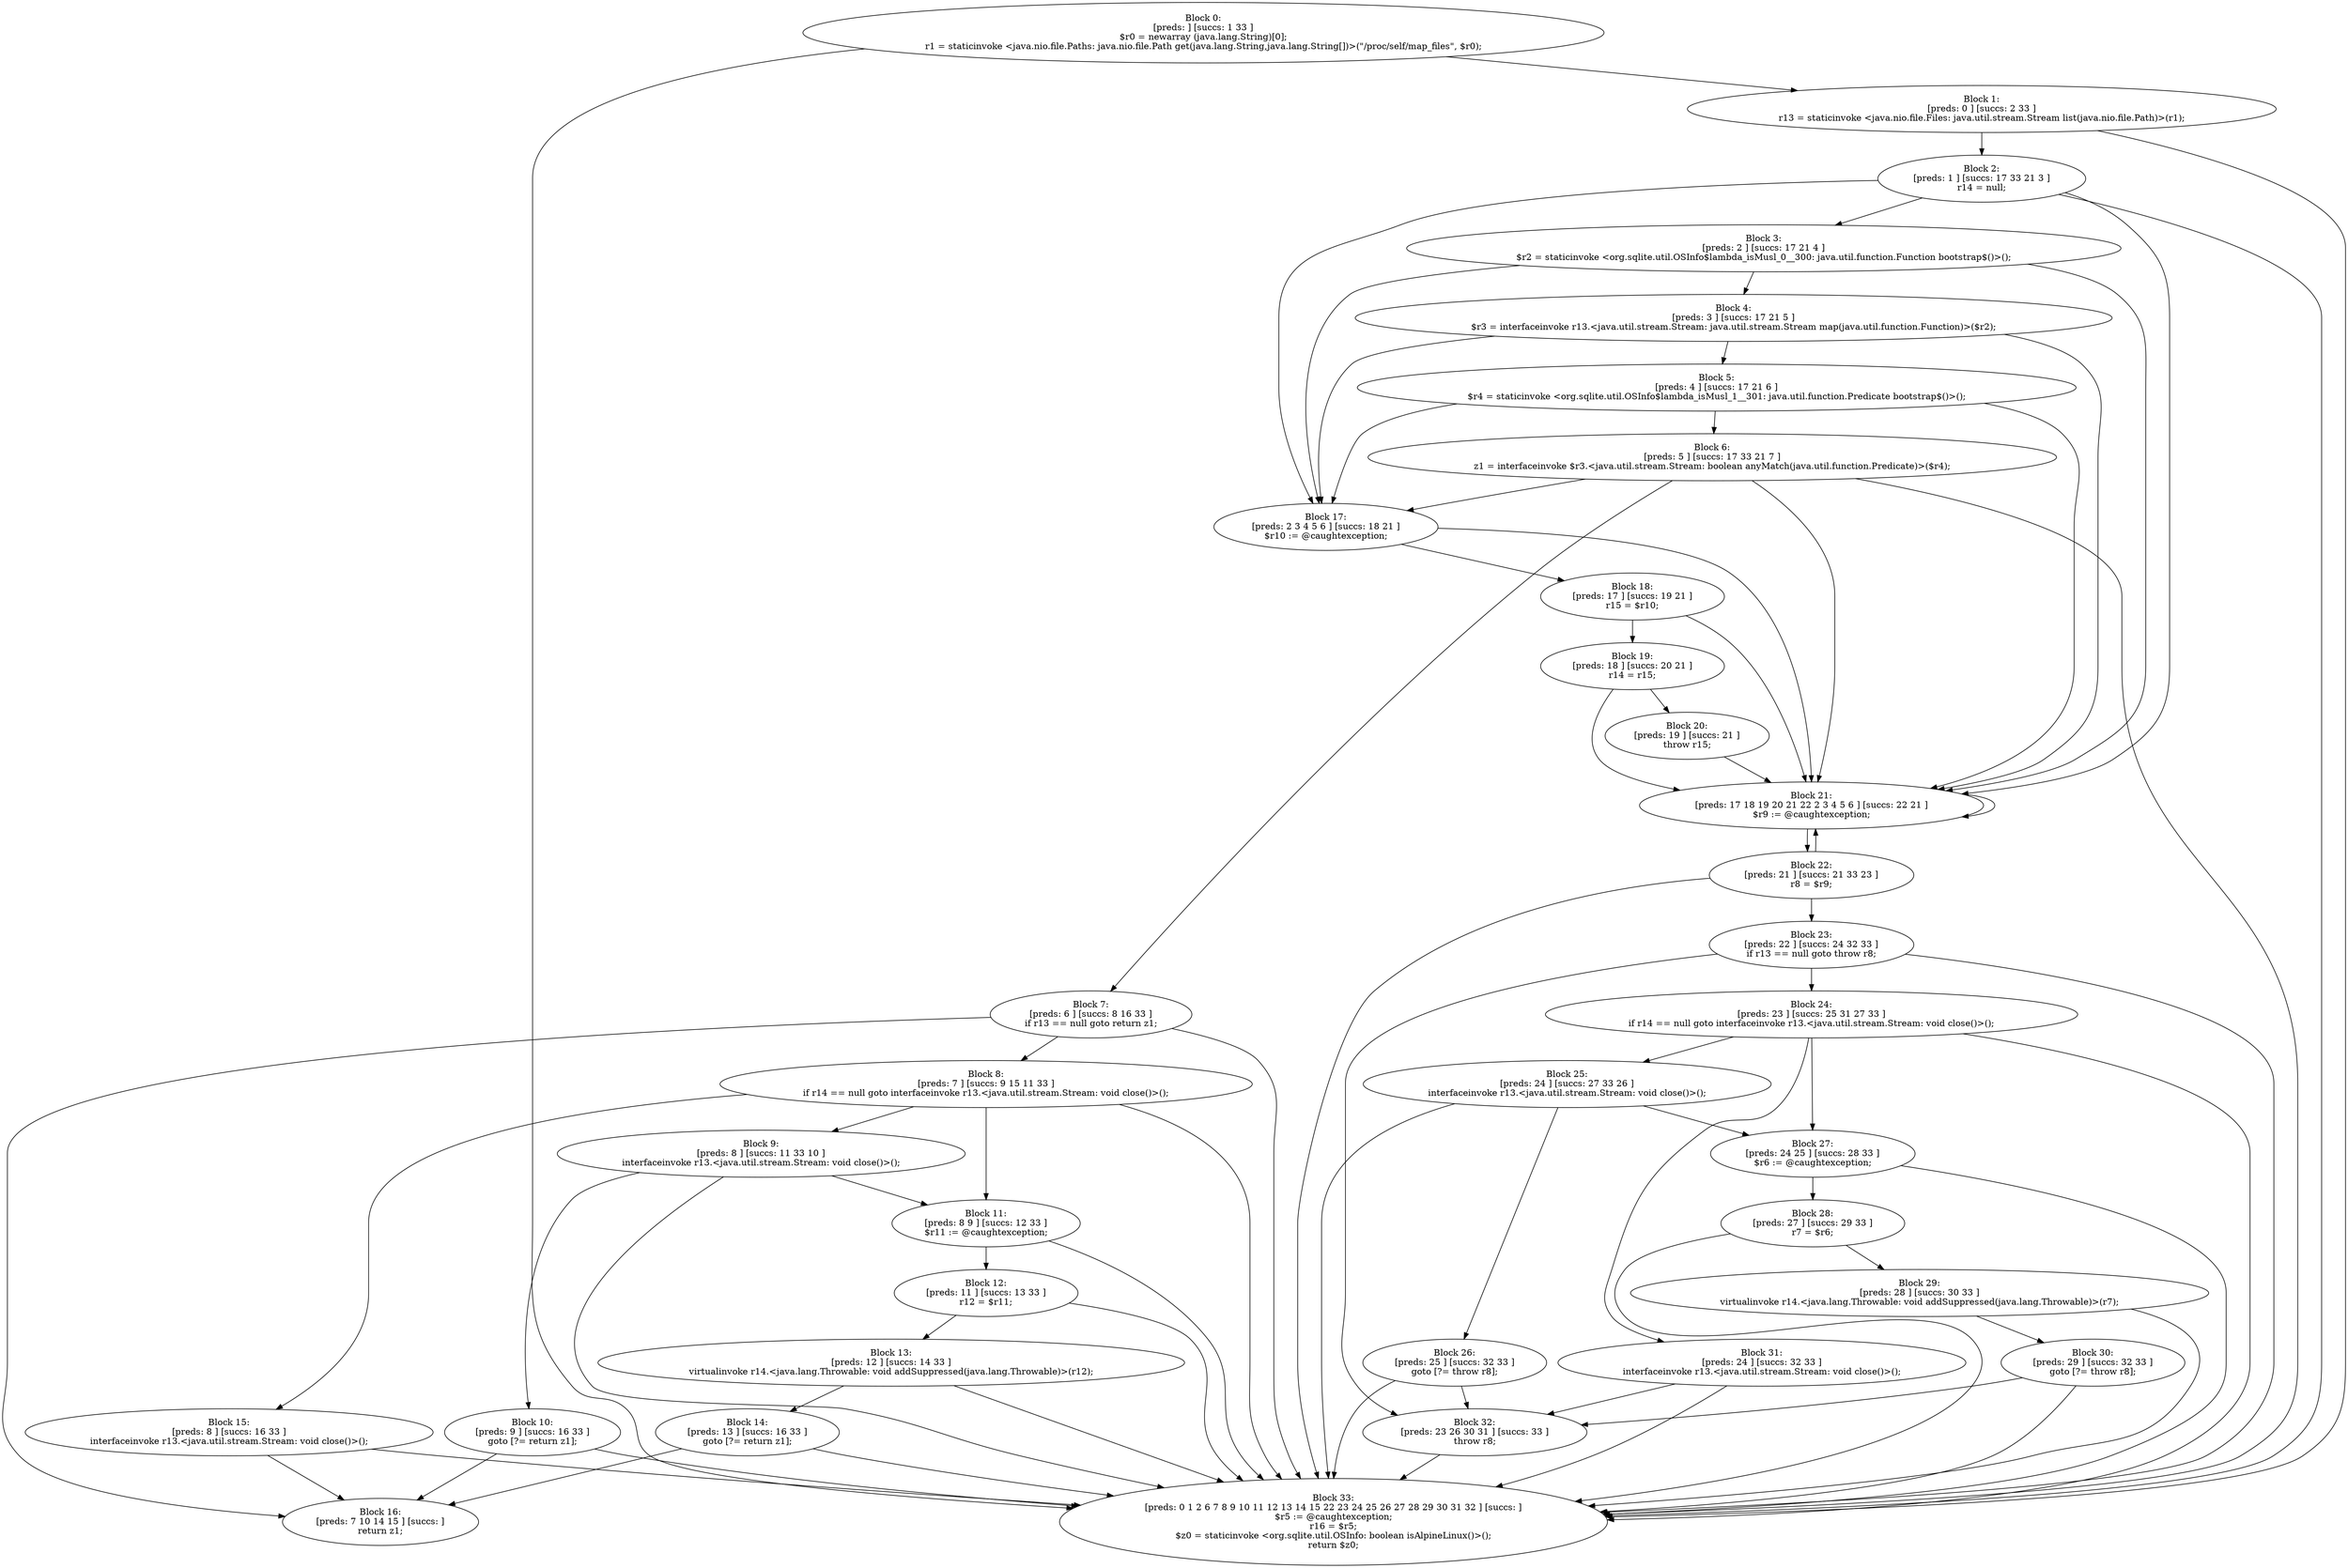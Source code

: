 digraph "unitGraph" {
    "Block 0:
[preds: ] [succs: 1 33 ]
$r0 = newarray (java.lang.String)[0];
r1 = staticinvoke <java.nio.file.Paths: java.nio.file.Path get(java.lang.String,java.lang.String[])>(\"/proc/self/map_files\", $r0);
"
    "Block 1:
[preds: 0 ] [succs: 2 33 ]
r13 = staticinvoke <java.nio.file.Files: java.util.stream.Stream list(java.nio.file.Path)>(r1);
"
    "Block 2:
[preds: 1 ] [succs: 17 33 21 3 ]
r14 = null;
"
    "Block 3:
[preds: 2 ] [succs: 17 21 4 ]
$r2 = staticinvoke <org.sqlite.util.OSInfo$lambda_isMusl_0__300: java.util.function.Function bootstrap$()>();
"
    "Block 4:
[preds: 3 ] [succs: 17 21 5 ]
$r3 = interfaceinvoke r13.<java.util.stream.Stream: java.util.stream.Stream map(java.util.function.Function)>($r2);
"
    "Block 5:
[preds: 4 ] [succs: 17 21 6 ]
$r4 = staticinvoke <org.sqlite.util.OSInfo$lambda_isMusl_1__301: java.util.function.Predicate bootstrap$()>();
"
    "Block 6:
[preds: 5 ] [succs: 17 33 21 7 ]
z1 = interfaceinvoke $r3.<java.util.stream.Stream: boolean anyMatch(java.util.function.Predicate)>($r4);
"
    "Block 7:
[preds: 6 ] [succs: 8 16 33 ]
if r13 == null goto return z1;
"
    "Block 8:
[preds: 7 ] [succs: 9 15 11 33 ]
if r14 == null goto interfaceinvoke r13.<java.util.stream.Stream: void close()>();
"
    "Block 9:
[preds: 8 ] [succs: 11 33 10 ]
interfaceinvoke r13.<java.util.stream.Stream: void close()>();
"
    "Block 10:
[preds: 9 ] [succs: 16 33 ]
goto [?= return z1];
"
    "Block 11:
[preds: 8 9 ] [succs: 12 33 ]
$r11 := @caughtexception;
"
    "Block 12:
[preds: 11 ] [succs: 13 33 ]
r12 = $r11;
"
    "Block 13:
[preds: 12 ] [succs: 14 33 ]
virtualinvoke r14.<java.lang.Throwable: void addSuppressed(java.lang.Throwable)>(r12);
"
    "Block 14:
[preds: 13 ] [succs: 16 33 ]
goto [?= return z1];
"
    "Block 15:
[preds: 8 ] [succs: 16 33 ]
interfaceinvoke r13.<java.util.stream.Stream: void close()>();
"
    "Block 16:
[preds: 7 10 14 15 ] [succs: ]
return z1;
"
    "Block 17:
[preds: 2 3 4 5 6 ] [succs: 18 21 ]
$r10 := @caughtexception;
"
    "Block 18:
[preds: 17 ] [succs: 19 21 ]
r15 = $r10;
"
    "Block 19:
[preds: 18 ] [succs: 20 21 ]
r14 = r15;
"
    "Block 20:
[preds: 19 ] [succs: 21 ]
throw r15;
"
    "Block 21:
[preds: 17 18 19 20 21 22 2 3 4 5 6 ] [succs: 22 21 ]
$r9 := @caughtexception;
"
    "Block 22:
[preds: 21 ] [succs: 21 33 23 ]
r8 = $r9;
"
    "Block 23:
[preds: 22 ] [succs: 24 32 33 ]
if r13 == null goto throw r8;
"
    "Block 24:
[preds: 23 ] [succs: 25 31 27 33 ]
if r14 == null goto interfaceinvoke r13.<java.util.stream.Stream: void close()>();
"
    "Block 25:
[preds: 24 ] [succs: 27 33 26 ]
interfaceinvoke r13.<java.util.stream.Stream: void close()>();
"
    "Block 26:
[preds: 25 ] [succs: 32 33 ]
goto [?= throw r8];
"
    "Block 27:
[preds: 24 25 ] [succs: 28 33 ]
$r6 := @caughtexception;
"
    "Block 28:
[preds: 27 ] [succs: 29 33 ]
r7 = $r6;
"
    "Block 29:
[preds: 28 ] [succs: 30 33 ]
virtualinvoke r14.<java.lang.Throwable: void addSuppressed(java.lang.Throwable)>(r7);
"
    "Block 30:
[preds: 29 ] [succs: 32 33 ]
goto [?= throw r8];
"
    "Block 31:
[preds: 24 ] [succs: 32 33 ]
interfaceinvoke r13.<java.util.stream.Stream: void close()>();
"
    "Block 32:
[preds: 23 26 30 31 ] [succs: 33 ]
throw r8;
"
    "Block 33:
[preds: 0 1 2 6 7 8 9 10 11 12 13 14 15 22 23 24 25 26 27 28 29 30 31 32 ] [succs: ]
$r5 := @caughtexception;
r16 = $r5;
$z0 = staticinvoke <org.sqlite.util.OSInfo: boolean isAlpineLinux()>();
return $z0;
"
    "Block 0:
[preds: ] [succs: 1 33 ]
$r0 = newarray (java.lang.String)[0];
r1 = staticinvoke <java.nio.file.Paths: java.nio.file.Path get(java.lang.String,java.lang.String[])>(\"/proc/self/map_files\", $r0);
"->"Block 1:
[preds: 0 ] [succs: 2 33 ]
r13 = staticinvoke <java.nio.file.Files: java.util.stream.Stream list(java.nio.file.Path)>(r1);
";
    "Block 0:
[preds: ] [succs: 1 33 ]
$r0 = newarray (java.lang.String)[0];
r1 = staticinvoke <java.nio.file.Paths: java.nio.file.Path get(java.lang.String,java.lang.String[])>(\"/proc/self/map_files\", $r0);
"->"Block 33:
[preds: 0 1 2 6 7 8 9 10 11 12 13 14 15 22 23 24 25 26 27 28 29 30 31 32 ] [succs: ]
$r5 := @caughtexception;
r16 = $r5;
$z0 = staticinvoke <org.sqlite.util.OSInfo: boolean isAlpineLinux()>();
return $z0;
";
    "Block 1:
[preds: 0 ] [succs: 2 33 ]
r13 = staticinvoke <java.nio.file.Files: java.util.stream.Stream list(java.nio.file.Path)>(r1);
"->"Block 2:
[preds: 1 ] [succs: 17 33 21 3 ]
r14 = null;
";
    "Block 1:
[preds: 0 ] [succs: 2 33 ]
r13 = staticinvoke <java.nio.file.Files: java.util.stream.Stream list(java.nio.file.Path)>(r1);
"->"Block 33:
[preds: 0 1 2 6 7 8 9 10 11 12 13 14 15 22 23 24 25 26 27 28 29 30 31 32 ] [succs: ]
$r5 := @caughtexception;
r16 = $r5;
$z0 = staticinvoke <org.sqlite.util.OSInfo: boolean isAlpineLinux()>();
return $z0;
";
    "Block 2:
[preds: 1 ] [succs: 17 33 21 3 ]
r14 = null;
"->"Block 17:
[preds: 2 3 4 5 6 ] [succs: 18 21 ]
$r10 := @caughtexception;
";
    "Block 2:
[preds: 1 ] [succs: 17 33 21 3 ]
r14 = null;
"->"Block 33:
[preds: 0 1 2 6 7 8 9 10 11 12 13 14 15 22 23 24 25 26 27 28 29 30 31 32 ] [succs: ]
$r5 := @caughtexception;
r16 = $r5;
$z0 = staticinvoke <org.sqlite.util.OSInfo: boolean isAlpineLinux()>();
return $z0;
";
    "Block 2:
[preds: 1 ] [succs: 17 33 21 3 ]
r14 = null;
"->"Block 21:
[preds: 17 18 19 20 21 22 2 3 4 5 6 ] [succs: 22 21 ]
$r9 := @caughtexception;
";
    "Block 2:
[preds: 1 ] [succs: 17 33 21 3 ]
r14 = null;
"->"Block 3:
[preds: 2 ] [succs: 17 21 4 ]
$r2 = staticinvoke <org.sqlite.util.OSInfo$lambda_isMusl_0__300: java.util.function.Function bootstrap$()>();
";
    "Block 3:
[preds: 2 ] [succs: 17 21 4 ]
$r2 = staticinvoke <org.sqlite.util.OSInfo$lambda_isMusl_0__300: java.util.function.Function bootstrap$()>();
"->"Block 17:
[preds: 2 3 4 5 6 ] [succs: 18 21 ]
$r10 := @caughtexception;
";
    "Block 3:
[preds: 2 ] [succs: 17 21 4 ]
$r2 = staticinvoke <org.sqlite.util.OSInfo$lambda_isMusl_0__300: java.util.function.Function bootstrap$()>();
"->"Block 21:
[preds: 17 18 19 20 21 22 2 3 4 5 6 ] [succs: 22 21 ]
$r9 := @caughtexception;
";
    "Block 3:
[preds: 2 ] [succs: 17 21 4 ]
$r2 = staticinvoke <org.sqlite.util.OSInfo$lambda_isMusl_0__300: java.util.function.Function bootstrap$()>();
"->"Block 4:
[preds: 3 ] [succs: 17 21 5 ]
$r3 = interfaceinvoke r13.<java.util.stream.Stream: java.util.stream.Stream map(java.util.function.Function)>($r2);
";
    "Block 4:
[preds: 3 ] [succs: 17 21 5 ]
$r3 = interfaceinvoke r13.<java.util.stream.Stream: java.util.stream.Stream map(java.util.function.Function)>($r2);
"->"Block 17:
[preds: 2 3 4 5 6 ] [succs: 18 21 ]
$r10 := @caughtexception;
";
    "Block 4:
[preds: 3 ] [succs: 17 21 5 ]
$r3 = interfaceinvoke r13.<java.util.stream.Stream: java.util.stream.Stream map(java.util.function.Function)>($r2);
"->"Block 21:
[preds: 17 18 19 20 21 22 2 3 4 5 6 ] [succs: 22 21 ]
$r9 := @caughtexception;
";
    "Block 4:
[preds: 3 ] [succs: 17 21 5 ]
$r3 = interfaceinvoke r13.<java.util.stream.Stream: java.util.stream.Stream map(java.util.function.Function)>($r2);
"->"Block 5:
[preds: 4 ] [succs: 17 21 6 ]
$r4 = staticinvoke <org.sqlite.util.OSInfo$lambda_isMusl_1__301: java.util.function.Predicate bootstrap$()>();
";
    "Block 5:
[preds: 4 ] [succs: 17 21 6 ]
$r4 = staticinvoke <org.sqlite.util.OSInfo$lambda_isMusl_1__301: java.util.function.Predicate bootstrap$()>();
"->"Block 17:
[preds: 2 3 4 5 6 ] [succs: 18 21 ]
$r10 := @caughtexception;
";
    "Block 5:
[preds: 4 ] [succs: 17 21 6 ]
$r4 = staticinvoke <org.sqlite.util.OSInfo$lambda_isMusl_1__301: java.util.function.Predicate bootstrap$()>();
"->"Block 21:
[preds: 17 18 19 20 21 22 2 3 4 5 6 ] [succs: 22 21 ]
$r9 := @caughtexception;
";
    "Block 5:
[preds: 4 ] [succs: 17 21 6 ]
$r4 = staticinvoke <org.sqlite.util.OSInfo$lambda_isMusl_1__301: java.util.function.Predicate bootstrap$()>();
"->"Block 6:
[preds: 5 ] [succs: 17 33 21 7 ]
z1 = interfaceinvoke $r3.<java.util.stream.Stream: boolean anyMatch(java.util.function.Predicate)>($r4);
";
    "Block 6:
[preds: 5 ] [succs: 17 33 21 7 ]
z1 = interfaceinvoke $r3.<java.util.stream.Stream: boolean anyMatch(java.util.function.Predicate)>($r4);
"->"Block 17:
[preds: 2 3 4 5 6 ] [succs: 18 21 ]
$r10 := @caughtexception;
";
    "Block 6:
[preds: 5 ] [succs: 17 33 21 7 ]
z1 = interfaceinvoke $r3.<java.util.stream.Stream: boolean anyMatch(java.util.function.Predicate)>($r4);
"->"Block 33:
[preds: 0 1 2 6 7 8 9 10 11 12 13 14 15 22 23 24 25 26 27 28 29 30 31 32 ] [succs: ]
$r5 := @caughtexception;
r16 = $r5;
$z0 = staticinvoke <org.sqlite.util.OSInfo: boolean isAlpineLinux()>();
return $z0;
";
    "Block 6:
[preds: 5 ] [succs: 17 33 21 7 ]
z1 = interfaceinvoke $r3.<java.util.stream.Stream: boolean anyMatch(java.util.function.Predicate)>($r4);
"->"Block 21:
[preds: 17 18 19 20 21 22 2 3 4 5 6 ] [succs: 22 21 ]
$r9 := @caughtexception;
";
    "Block 6:
[preds: 5 ] [succs: 17 33 21 7 ]
z1 = interfaceinvoke $r3.<java.util.stream.Stream: boolean anyMatch(java.util.function.Predicate)>($r4);
"->"Block 7:
[preds: 6 ] [succs: 8 16 33 ]
if r13 == null goto return z1;
";
    "Block 7:
[preds: 6 ] [succs: 8 16 33 ]
if r13 == null goto return z1;
"->"Block 8:
[preds: 7 ] [succs: 9 15 11 33 ]
if r14 == null goto interfaceinvoke r13.<java.util.stream.Stream: void close()>();
";
    "Block 7:
[preds: 6 ] [succs: 8 16 33 ]
if r13 == null goto return z1;
"->"Block 16:
[preds: 7 10 14 15 ] [succs: ]
return z1;
";
    "Block 7:
[preds: 6 ] [succs: 8 16 33 ]
if r13 == null goto return z1;
"->"Block 33:
[preds: 0 1 2 6 7 8 9 10 11 12 13 14 15 22 23 24 25 26 27 28 29 30 31 32 ] [succs: ]
$r5 := @caughtexception;
r16 = $r5;
$z0 = staticinvoke <org.sqlite.util.OSInfo: boolean isAlpineLinux()>();
return $z0;
";
    "Block 8:
[preds: 7 ] [succs: 9 15 11 33 ]
if r14 == null goto interfaceinvoke r13.<java.util.stream.Stream: void close()>();
"->"Block 9:
[preds: 8 ] [succs: 11 33 10 ]
interfaceinvoke r13.<java.util.stream.Stream: void close()>();
";
    "Block 8:
[preds: 7 ] [succs: 9 15 11 33 ]
if r14 == null goto interfaceinvoke r13.<java.util.stream.Stream: void close()>();
"->"Block 15:
[preds: 8 ] [succs: 16 33 ]
interfaceinvoke r13.<java.util.stream.Stream: void close()>();
";
    "Block 8:
[preds: 7 ] [succs: 9 15 11 33 ]
if r14 == null goto interfaceinvoke r13.<java.util.stream.Stream: void close()>();
"->"Block 11:
[preds: 8 9 ] [succs: 12 33 ]
$r11 := @caughtexception;
";
    "Block 8:
[preds: 7 ] [succs: 9 15 11 33 ]
if r14 == null goto interfaceinvoke r13.<java.util.stream.Stream: void close()>();
"->"Block 33:
[preds: 0 1 2 6 7 8 9 10 11 12 13 14 15 22 23 24 25 26 27 28 29 30 31 32 ] [succs: ]
$r5 := @caughtexception;
r16 = $r5;
$z0 = staticinvoke <org.sqlite.util.OSInfo: boolean isAlpineLinux()>();
return $z0;
";
    "Block 9:
[preds: 8 ] [succs: 11 33 10 ]
interfaceinvoke r13.<java.util.stream.Stream: void close()>();
"->"Block 11:
[preds: 8 9 ] [succs: 12 33 ]
$r11 := @caughtexception;
";
    "Block 9:
[preds: 8 ] [succs: 11 33 10 ]
interfaceinvoke r13.<java.util.stream.Stream: void close()>();
"->"Block 33:
[preds: 0 1 2 6 7 8 9 10 11 12 13 14 15 22 23 24 25 26 27 28 29 30 31 32 ] [succs: ]
$r5 := @caughtexception;
r16 = $r5;
$z0 = staticinvoke <org.sqlite.util.OSInfo: boolean isAlpineLinux()>();
return $z0;
";
    "Block 9:
[preds: 8 ] [succs: 11 33 10 ]
interfaceinvoke r13.<java.util.stream.Stream: void close()>();
"->"Block 10:
[preds: 9 ] [succs: 16 33 ]
goto [?= return z1];
";
    "Block 10:
[preds: 9 ] [succs: 16 33 ]
goto [?= return z1];
"->"Block 16:
[preds: 7 10 14 15 ] [succs: ]
return z1;
";
    "Block 10:
[preds: 9 ] [succs: 16 33 ]
goto [?= return z1];
"->"Block 33:
[preds: 0 1 2 6 7 8 9 10 11 12 13 14 15 22 23 24 25 26 27 28 29 30 31 32 ] [succs: ]
$r5 := @caughtexception;
r16 = $r5;
$z0 = staticinvoke <org.sqlite.util.OSInfo: boolean isAlpineLinux()>();
return $z0;
";
    "Block 11:
[preds: 8 9 ] [succs: 12 33 ]
$r11 := @caughtexception;
"->"Block 12:
[preds: 11 ] [succs: 13 33 ]
r12 = $r11;
";
    "Block 11:
[preds: 8 9 ] [succs: 12 33 ]
$r11 := @caughtexception;
"->"Block 33:
[preds: 0 1 2 6 7 8 9 10 11 12 13 14 15 22 23 24 25 26 27 28 29 30 31 32 ] [succs: ]
$r5 := @caughtexception;
r16 = $r5;
$z0 = staticinvoke <org.sqlite.util.OSInfo: boolean isAlpineLinux()>();
return $z0;
";
    "Block 12:
[preds: 11 ] [succs: 13 33 ]
r12 = $r11;
"->"Block 13:
[preds: 12 ] [succs: 14 33 ]
virtualinvoke r14.<java.lang.Throwable: void addSuppressed(java.lang.Throwable)>(r12);
";
    "Block 12:
[preds: 11 ] [succs: 13 33 ]
r12 = $r11;
"->"Block 33:
[preds: 0 1 2 6 7 8 9 10 11 12 13 14 15 22 23 24 25 26 27 28 29 30 31 32 ] [succs: ]
$r5 := @caughtexception;
r16 = $r5;
$z0 = staticinvoke <org.sqlite.util.OSInfo: boolean isAlpineLinux()>();
return $z0;
";
    "Block 13:
[preds: 12 ] [succs: 14 33 ]
virtualinvoke r14.<java.lang.Throwable: void addSuppressed(java.lang.Throwable)>(r12);
"->"Block 14:
[preds: 13 ] [succs: 16 33 ]
goto [?= return z1];
";
    "Block 13:
[preds: 12 ] [succs: 14 33 ]
virtualinvoke r14.<java.lang.Throwable: void addSuppressed(java.lang.Throwable)>(r12);
"->"Block 33:
[preds: 0 1 2 6 7 8 9 10 11 12 13 14 15 22 23 24 25 26 27 28 29 30 31 32 ] [succs: ]
$r5 := @caughtexception;
r16 = $r5;
$z0 = staticinvoke <org.sqlite.util.OSInfo: boolean isAlpineLinux()>();
return $z0;
";
    "Block 14:
[preds: 13 ] [succs: 16 33 ]
goto [?= return z1];
"->"Block 16:
[preds: 7 10 14 15 ] [succs: ]
return z1;
";
    "Block 14:
[preds: 13 ] [succs: 16 33 ]
goto [?= return z1];
"->"Block 33:
[preds: 0 1 2 6 7 8 9 10 11 12 13 14 15 22 23 24 25 26 27 28 29 30 31 32 ] [succs: ]
$r5 := @caughtexception;
r16 = $r5;
$z0 = staticinvoke <org.sqlite.util.OSInfo: boolean isAlpineLinux()>();
return $z0;
";
    "Block 15:
[preds: 8 ] [succs: 16 33 ]
interfaceinvoke r13.<java.util.stream.Stream: void close()>();
"->"Block 16:
[preds: 7 10 14 15 ] [succs: ]
return z1;
";
    "Block 15:
[preds: 8 ] [succs: 16 33 ]
interfaceinvoke r13.<java.util.stream.Stream: void close()>();
"->"Block 33:
[preds: 0 1 2 6 7 8 9 10 11 12 13 14 15 22 23 24 25 26 27 28 29 30 31 32 ] [succs: ]
$r5 := @caughtexception;
r16 = $r5;
$z0 = staticinvoke <org.sqlite.util.OSInfo: boolean isAlpineLinux()>();
return $z0;
";
    "Block 17:
[preds: 2 3 4 5 6 ] [succs: 18 21 ]
$r10 := @caughtexception;
"->"Block 18:
[preds: 17 ] [succs: 19 21 ]
r15 = $r10;
";
    "Block 17:
[preds: 2 3 4 5 6 ] [succs: 18 21 ]
$r10 := @caughtexception;
"->"Block 21:
[preds: 17 18 19 20 21 22 2 3 4 5 6 ] [succs: 22 21 ]
$r9 := @caughtexception;
";
    "Block 18:
[preds: 17 ] [succs: 19 21 ]
r15 = $r10;
"->"Block 19:
[preds: 18 ] [succs: 20 21 ]
r14 = r15;
";
    "Block 18:
[preds: 17 ] [succs: 19 21 ]
r15 = $r10;
"->"Block 21:
[preds: 17 18 19 20 21 22 2 3 4 5 6 ] [succs: 22 21 ]
$r9 := @caughtexception;
";
    "Block 19:
[preds: 18 ] [succs: 20 21 ]
r14 = r15;
"->"Block 20:
[preds: 19 ] [succs: 21 ]
throw r15;
";
    "Block 19:
[preds: 18 ] [succs: 20 21 ]
r14 = r15;
"->"Block 21:
[preds: 17 18 19 20 21 22 2 3 4 5 6 ] [succs: 22 21 ]
$r9 := @caughtexception;
";
    "Block 20:
[preds: 19 ] [succs: 21 ]
throw r15;
"->"Block 21:
[preds: 17 18 19 20 21 22 2 3 4 5 6 ] [succs: 22 21 ]
$r9 := @caughtexception;
";
    "Block 21:
[preds: 17 18 19 20 21 22 2 3 4 5 6 ] [succs: 22 21 ]
$r9 := @caughtexception;
"->"Block 22:
[preds: 21 ] [succs: 21 33 23 ]
r8 = $r9;
";
    "Block 21:
[preds: 17 18 19 20 21 22 2 3 4 5 6 ] [succs: 22 21 ]
$r9 := @caughtexception;
"->"Block 21:
[preds: 17 18 19 20 21 22 2 3 4 5 6 ] [succs: 22 21 ]
$r9 := @caughtexception;
";
    "Block 22:
[preds: 21 ] [succs: 21 33 23 ]
r8 = $r9;
"->"Block 21:
[preds: 17 18 19 20 21 22 2 3 4 5 6 ] [succs: 22 21 ]
$r9 := @caughtexception;
";
    "Block 22:
[preds: 21 ] [succs: 21 33 23 ]
r8 = $r9;
"->"Block 33:
[preds: 0 1 2 6 7 8 9 10 11 12 13 14 15 22 23 24 25 26 27 28 29 30 31 32 ] [succs: ]
$r5 := @caughtexception;
r16 = $r5;
$z0 = staticinvoke <org.sqlite.util.OSInfo: boolean isAlpineLinux()>();
return $z0;
";
    "Block 22:
[preds: 21 ] [succs: 21 33 23 ]
r8 = $r9;
"->"Block 23:
[preds: 22 ] [succs: 24 32 33 ]
if r13 == null goto throw r8;
";
    "Block 23:
[preds: 22 ] [succs: 24 32 33 ]
if r13 == null goto throw r8;
"->"Block 24:
[preds: 23 ] [succs: 25 31 27 33 ]
if r14 == null goto interfaceinvoke r13.<java.util.stream.Stream: void close()>();
";
    "Block 23:
[preds: 22 ] [succs: 24 32 33 ]
if r13 == null goto throw r8;
"->"Block 32:
[preds: 23 26 30 31 ] [succs: 33 ]
throw r8;
";
    "Block 23:
[preds: 22 ] [succs: 24 32 33 ]
if r13 == null goto throw r8;
"->"Block 33:
[preds: 0 1 2 6 7 8 9 10 11 12 13 14 15 22 23 24 25 26 27 28 29 30 31 32 ] [succs: ]
$r5 := @caughtexception;
r16 = $r5;
$z0 = staticinvoke <org.sqlite.util.OSInfo: boolean isAlpineLinux()>();
return $z0;
";
    "Block 24:
[preds: 23 ] [succs: 25 31 27 33 ]
if r14 == null goto interfaceinvoke r13.<java.util.stream.Stream: void close()>();
"->"Block 25:
[preds: 24 ] [succs: 27 33 26 ]
interfaceinvoke r13.<java.util.stream.Stream: void close()>();
";
    "Block 24:
[preds: 23 ] [succs: 25 31 27 33 ]
if r14 == null goto interfaceinvoke r13.<java.util.stream.Stream: void close()>();
"->"Block 31:
[preds: 24 ] [succs: 32 33 ]
interfaceinvoke r13.<java.util.stream.Stream: void close()>();
";
    "Block 24:
[preds: 23 ] [succs: 25 31 27 33 ]
if r14 == null goto interfaceinvoke r13.<java.util.stream.Stream: void close()>();
"->"Block 27:
[preds: 24 25 ] [succs: 28 33 ]
$r6 := @caughtexception;
";
    "Block 24:
[preds: 23 ] [succs: 25 31 27 33 ]
if r14 == null goto interfaceinvoke r13.<java.util.stream.Stream: void close()>();
"->"Block 33:
[preds: 0 1 2 6 7 8 9 10 11 12 13 14 15 22 23 24 25 26 27 28 29 30 31 32 ] [succs: ]
$r5 := @caughtexception;
r16 = $r5;
$z0 = staticinvoke <org.sqlite.util.OSInfo: boolean isAlpineLinux()>();
return $z0;
";
    "Block 25:
[preds: 24 ] [succs: 27 33 26 ]
interfaceinvoke r13.<java.util.stream.Stream: void close()>();
"->"Block 27:
[preds: 24 25 ] [succs: 28 33 ]
$r6 := @caughtexception;
";
    "Block 25:
[preds: 24 ] [succs: 27 33 26 ]
interfaceinvoke r13.<java.util.stream.Stream: void close()>();
"->"Block 33:
[preds: 0 1 2 6 7 8 9 10 11 12 13 14 15 22 23 24 25 26 27 28 29 30 31 32 ] [succs: ]
$r5 := @caughtexception;
r16 = $r5;
$z0 = staticinvoke <org.sqlite.util.OSInfo: boolean isAlpineLinux()>();
return $z0;
";
    "Block 25:
[preds: 24 ] [succs: 27 33 26 ]
interfaceinvoke r13.<java.util.stream.Stream: void close()>();
"->"Block 26:
[preds: 25 ] [succs: 32 33 ]
goto [?= throw r8];
";
    "Block 26:
[preds: 25 ] [succs: 32 33 ]
goto [?= throw r8];
"->"Block 32:
[preds: 23 26 30 31 ] [succs: 33 ]
throw r8;
";
    "Block 26:
[preds: 25 ] [succs: 32 33 ]
goto [?= throw r8];
"->"Block 33:
[preds: 0 1 2 6 7 8 9 10 11 12 13 14 15 22 23 24 25 26 27 28 29 30 31 32 ] [succs: ]
$r5 := @caughtexception;
r16 = $r5;
$z0 = staticinvoke <org.sqlite.util.OSInfo: boolean isAlpineLinux()>();
return $z0;
";
    "Block 27:
[preds: 24 25 ] [succs: 28 33 ]
$r6 := @caughtexception;
"->"Block 28:
[preds: 27 ] [succs: 29 33 ]
r7 = $r6;
";
    "Block 27:
[preds: 24 25 ] [succs: 28 33 ]
$r6 := @caughtexception;
"->"Block 33:
[preds: 0 1 2 6 7 8 9 10 11 12 13 14 15 22 23 24 25 26 27 28 29 30 31 32 ] [succs: ]
$r5 := @caughtexception;
r16 = $r5;
$z0 = staticinvoke <org.sqlite.util.OSInfo: boolean isAlpineLinux()>();
return $z0;
";
    "Block 28:
[preds: 27 ] [succs: 29 33 ]
r7 = $r6;
"->"Block 29:
[preds: 28 ] [succs: 30 33 ]
virtualinvoke r14.<java.lang.Throwable: void addSuppressed(java.lang.Throwable)>(r7);
";
    "Block 28:
[preds: 27 ] [succs: 29 33 ]
r7 = $r6;
"->"Block 33:
[preds: 0 1 2 6 7 8 9 10 11 12 13 14 15 22 23 24 25 26 27 28 29 30 31 32 ] [succs: ]
$r5 := @caughtexception;
r16 = $r5;
$z0 = staticinvoke <org.sqlite.util.OSInfo: boolean isAlpineLinux()>();
return $z0;
";
    "Block 29:
[preds: 28 ] [succs: 30 33 ]
virtualinvoke r14.<java.lang.Throwable: void addSuppressed(java.lang.Throwable)>(r7);
"->"Block 30:
[preds: 29 ] [succs: 32 33 ]
goto [?= throw r8];
";
    "Block 29:
[preds: 28 ] [succs: 30 33 ]
virtualinvoke r14.<java.lang.Throwable: void addSuppressed(java.lang.Throwable)>(r7);
"->"Block 33:
[preds: 0 1 2 6 7 8 9 10 11 12 13 14 15 22 23 24 25 26 27 28 29 30 31 32 ] [succs: ]
$r5 := @caughtexception;
r16 = $r5;
$z0 = staticinvoke <org.sqlite.util.OSInfo: boolean isAlpineLinux()>();
return $z0;
";
    "Block 30:
[preds: 29 ] [succs: 32 33 ]
goto [?= throw r8];
"->"Block 32:
[preds: 23 26 30 31 ] [succs: 33 ]
throw r8;
";
    "Block 30:
[preds: 29 ] [succs: 32 33 ]
goto [?= throw r8];
"->"Block 33:
[preds: 0 1 2 6 7 8 9 10 11 12 13 14 15 22 23 24 25 26 27 28 29 30 31 32 ] [succs: ]
$r5 := @caughtexception;
r16 = $r5;
$z0 = staticinvoke <org.sqlite.util.OSInfo: boolean isAlpineLinux()>();
return $z0;
";
    "Block 31:
[preds: 24 ] [succs: 32 33 ]
interfaceinvoke r13.<java.util.stream.Stream: void close()>();
"->"Block 32:
[preds: 23 26 30 31 ] [succs: 33 ]
throw r8;
";
    "Block 31:
[preds: 24 ] [succs: 32 33 ]
interfaceinvoke r13.<java.util.stream.Stream: void close()>();
"->"Block 33:
[preds: 0 1 2 6 7 8 9 10 11 12 13 14 15 22 23 24 25 26 27 28 29 30 31 32 ] [succs: ]
$r5 := @caughtexception;
r16 = $r5;
$z0 = staticinvoke <org.sqlite.util.OSInfo: boolean isAlpineLinux()>();
return $z0;
";
    "Block 32:
[preds: 23 26 30 31 ] [succs: 33 ]
throw r8;
"->"Block 33:
[preds: 0 1 2 6 7 8 9 10 11 12 13 14 15 22 23 24 25 26 27 28 29 30 31 32 ] [succs: ]
$r5 := @caughtexception;
r16 = $r5;
$z0 = staticinvoke <org.sqlite.util.OSInfo: boolean isAlpineLinux()>();
return $z0;
";
}
